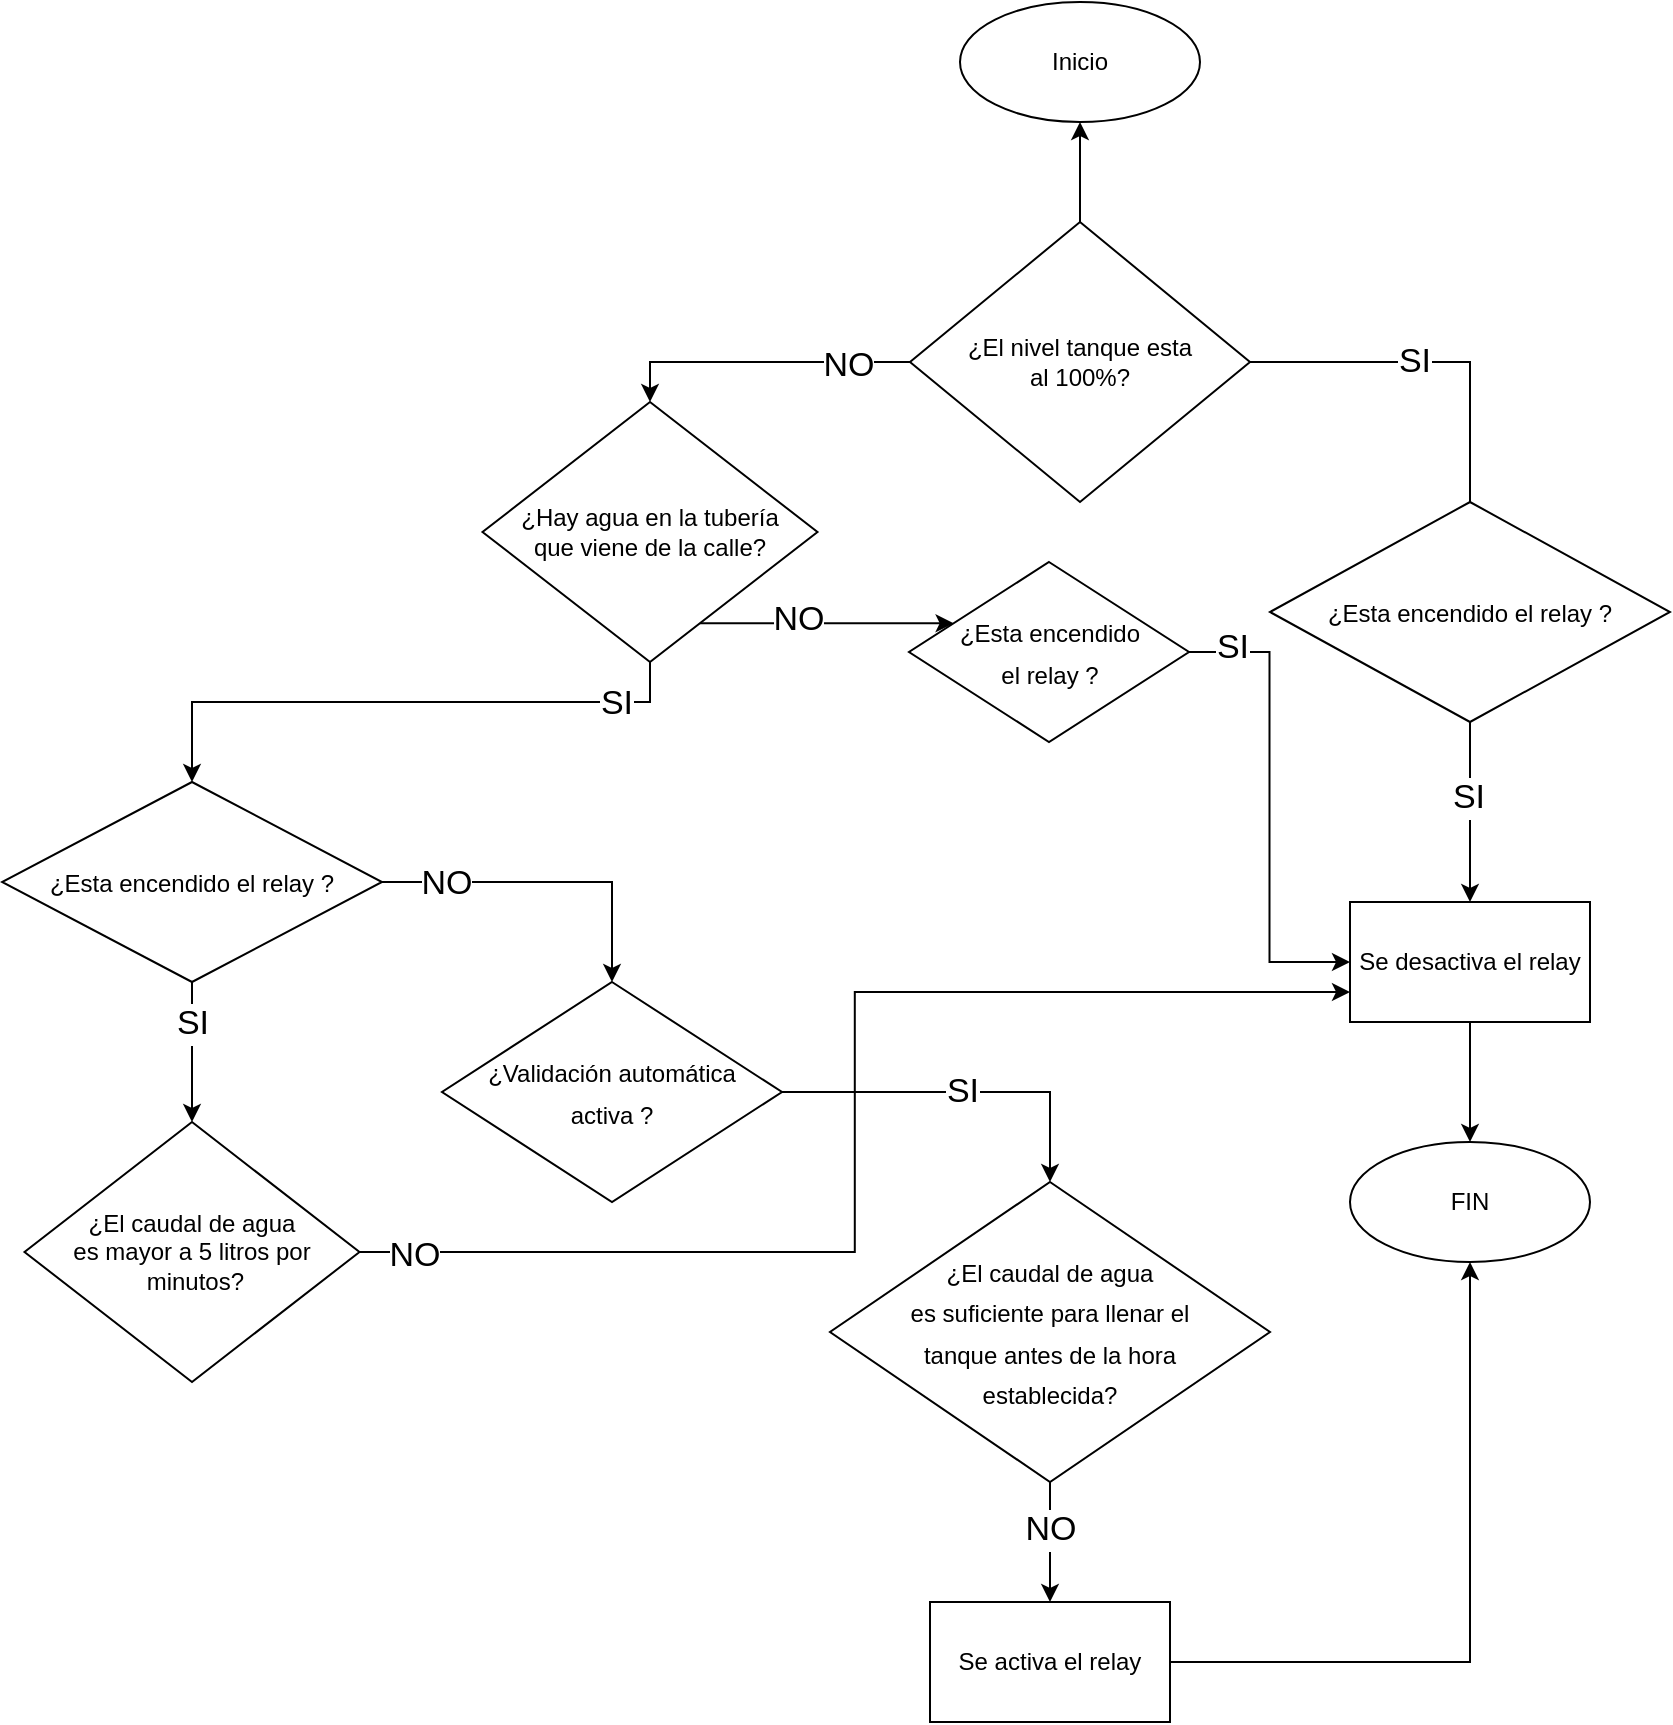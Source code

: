 <mxfile version="20.0.2" type="github">
  <diagram id="XMccEgg_2I5AYmfuxxWF" name="Page-1">
    <mxGraphModel dx="1513" dy="2091" grid="1" gridSize="10" guides="1" tooltips="1" connect="1" arrows="1" fold="1" page="1" pageScale="1" pageWidth="827" pageHeight="1169" math="0" shadow="0">
      <root>
        <mxCell id="0" />
        <mxCell id="1" parent="0" />
        <mxCell id="SRsSawWAYWnFvmfQ8JKs-2" style="edgeStyle=orthogonalEdgeStyle;rounded=0;orthogonalLoop=1;jettySize=auto;html=1;entryX=0.5;entryY=0;entryDx=0;entryDy=0;" parent="1" target="hKDp-RwPDXlJFt4NyMLu-3" edge="1">
          <mxGeometry relative="1" as="geometry">
            <mxPoint x="624" y="140" as="targetPoint" />
            <Array as="points">
              <mxPoint x="624" y="50" />
              <mxPoint x="624" y="170" />
            </Array>
            <mxPoint x="514" y="50" as="sourcePoint" />
          </mxGeometry>
        </mxCell>
        <mxCell id="SRsSawWAYWnFvmfQ8JKs-9" value="SI" style="edgeLabel;html=1;align=center;verticalAlign=middle;resizable=0;points=[];fontSize=17;" parent="SRsSawWAYWnFvmfQ8JKs-2" vertex="1" connectable="0">
          <mxGeometry x="-0.567" y="-3" relative="1" as="geometry">
            <mxPoint x="21" y="-3" as="offset" />
          </mxGeometry>
        </mxCell>
        <mxCell id="hKDp-RwPDXlJFt4NyMLu-36" value="" style="edgeStyle=orthogonalEdgeStyle;rounded=0;orthogonalLoop=1;jettySize=auto;html=1;fontSize=17;" parent="1" source="SRsSawWAYWnFvmfQ8JKs-1" target="hKDp-RwPDXlJFt4NyMLu-35" edge="1">
          <mxGeometry relative="1" as="geometry" />
        </mxCell>
        <mxCell id="IBwcr5gPt2FcrvwLxwh8-7" style="edgeStyle=orthogonalEdgeStyle;rounded=0;orthogonalLoop=1;jettySize=auto;html=1;entryX=0.5;entryY=0;entryDx=0;entryDy=0;fontSize=17;" edge="1" parent="1" source="SRsSawWAYWnFvmfQ8JKs-1" target="SRsSawWAYWnFvmfQ8JKs-14">
          <mxGeometry relative="1" as="geometry" />
        </mxCell>
        <mxCell id="IBwcr5gPt2FcrvwLxwh8-8" value="NO" style="edgeLabel;html=1;align=center;verticalAlign=middle;resizable=0;points=[];fontSize=17;" vertex="1" connectable="0" parent="IBwcr5gPt2FcrvwLxwh8-7">
          <mxGeometry x="-0.58" y="2" relative="1" as="geometry">
            <mxPoint as="offset" />
          </mxGeometry>
        </mxCell>
        <mxCell id="SRsSawWAYWnFvmfQ8JKs-1" value="¿El nivel tanque esta &lt;br&gt;al 100%?" style="rhombus;whiteSpace=wrap;html=1;" parent="1" vertex="1">
          <mxGeometry x="344" y="-20" width="170" height="140" as="geometry" />
        </mxCell>
        <mxCell id="SRsSawWAYWnFvmfQ8JKs-13" style="edgeStyle=orthogonalEdgeStyle;rounded=0;orthogonalLoop=1;jettySize=auto;html=1;fontSize=12;entryX=0.5;entryY=0;entryDx=0;entryDy=0;exitX=0.5;exitY=1;exitDx=0;exitDy=0;" parent="1" source="SRsSawWAYWnFvmfQ8JKs-11" target="SRsSawWAYWnFvmfQ8JKs-15" edge="1">
          <mxGeometry relative="1" as="geometry">
            <mxPoint x="110" y="480" as="targetPoint" />
            <mxPoint x="214" y="270" as="sourcePoint" />
            <Array as="points" />
          </mxGeometry>
        </mxCell>
        <mxCell id="hKDp-RwPDXlJFt4NyMLu-1" value="NO" style="edgeLabel;html=1;align=center;verticalAlign=middle;resizable=0;points=[];fontSize=17;" parent="SRsSawWAYWnFvmfQ8JKs-13" vertex="1" connectable="0">
          <mxGeometry x="-0.224" relative="1" as="geometry">
            <mxPoint as="offset" />
          </mxGeometry>
        </mxCell>
        <mxCell id="SRsSawWAYWnFvmfQ8JKs-11" value="&lt;span style=&quot;font-size: 12px;&quot;&gt;¿El caudal de agua &lt;br&gt;es suficiente para llenar el &lt;br&gt;tanque antes&amp;nbsp;de la hora &lt;br&gt;establecida?&lt;/span&gt;" style="rhombus;whiteSpace=wrap;html=1;fontSize=17;" parent="1" vertex="1">
          <mxGeometry x="304" y="460" width="220" height="150" as="geometry" />
        </mxCell>
        <mxCell id="hKDp-RwPDXlJFt4NyMLu-39" style="edgeStyle=orthogonalEdgeStyle;rounded=0;orthogonalLoop=1;jettySize=auto;html=1;entryX=0.5;entryY=1;entryDx=0;entryDy=0;fontSize=12;" parent="1" source="SRsSawWAYWnFvmfQ8JKs-15" target="hKDp-RwPDXlJFt4NyMLu-8" edge="1">
          <mxGeometry relative="1" as="geometry" />
        </mxCell>
        <mxCell id="SRsSawWAYWnFvmfQ8JKs-15" value="Se activa el relay" style="whiteSpace=wrap;html=1;" parent="1" vertex="1">
          <mxGeometry x="354" y="670" width="120" height="60" as="geometry" />
        </mxCell>
        <mxCell id="hKDp-RwPDXlJFt4NyMLu-9" value="" style="edgeStyle=orthogonalEdgeStyle;rounded=0;orthogonalLoop=1;jettySize=auto;html=1;fontSize=17;" parent="1" source="SRsSawWAYWnFvmfQ8JKs-21" target="hKDp-RwPDXlJFt4NyMLu-8" edge="1">
          <mxGeometry relative="1" as="geometry" />
        </mxCell>
        <mxCell id="SRsSawWAYWnFvmfQ8JKs-21" value="Se desactiva el relay" style="rounded=0;whiteSpace=wrap;html=1;" parent="1" vertex="1">
          <mxGeometry x="564" y="320" width="120" height="60" as="geometry" />
        </mxCell>
        <mxCell id="hKDp-RwPDXlJFt4NyMLu-4" style="edgeStyle=orthogonalEdgeStyle;rounded=0;orthogonalLoop=1;jettySize=auto;html=1;fontSize=12;exitX=0.5;exitY=1;exitDx=0;exitDy=0;" parent="1" source="hKDp-RwPDXlJFt4NyMLu-3" target="SRsSawWAYWnFvmfQ8JKs-21" edge="1">
          <mxGeometry relative="1" as="geometry">
            <mxPoint x="634" y="290" as="targetPoint" />
            <mxPoint x="634" y="244.5" as="sourcePoint" />
            <Array as="points">
              <mxPoint x="624" y="320" />
              <mxPoint x="624" y="320" />
            </Array>
          </mxGeometry>
        </mxCell>
        <mxCell id="hKDp-RwPDXlJFt4NyMLu-7" value="&lt;span style=&quot;font-size: 17px;&quot;&gt;SI&lt;/span&gt;" style="edgeLabel;html=1;align=center;verticalAlign=middle;resizable=0;points=[];fontSize=17;" parent="hKDp-RwPDXlJFt4NyMLu-4" vertex="1" connectable="0">
          <mxGeometry x="-0.167" relative="1" as="geometry">
            <mxPoint x="-1" as="offset" />
          </mxGeometry>
        </mxCell>
        <mxCell id="hKDp-RwPDXlJFt4NyMLu-3" value="&lt;font style=&quot;font-size: 12px;&quot;&gt;¿Esta encendido el relay ?&lt;/font&gt;" style="rhombus;whiteSpace=wrap;html=1;fontSize=17;" parent="1" vertex="1">
          <mxGeometry x="524" y="120" width="200" height="110" as="geometry" />
        </mxCell>
        <mxCell id="hKDp-RwPDXlJFt4NyMLu-8" value="FIN" style="ellipse;whiteSpace=wrap;html=1;rounded=0;" parent="1" vertex="1">
          <mxGeometry x="564" y="440" width="120" height="60" as="geometry" />
        </mxCell>
        <mxCell id="hKDp-RwPDXlJFt4NyMLu-25" style="edgeStyle=orthogonalEdgeStyle;rounded=0;orthogonalLoop=1;jettySize=auto;html=1;fontSize=17;startArrow=none;" parent="1" source="SRsSawWAYWnFvmfQ8JKs-14" target="hKDp-RwPDXlJFt4NyMLu-12" edge="1">
          <mxGeometry relative="1" as="geometry">
            <mxPoint x="214" y="260" as="targetPoint" />
            <Array as="points">
              <mxPoint x="214" y="135" />
            </Array>
          </mxGeometry>
        </mxCell>
        <mxCell id="IBwcr5gPt2FcrvwLxwh8-11" value="NO" style="edgeLabel;html=1;align=center;verticalAlign=middle;resizable=0;points=[];fontSize=17;" vertex="1" connectable="0" parent="hKDp-RwPDXlJFt4NyMLu-25">
          <mxGeometry x="-0.232" y="2" relative="1" as="geometry">
            <mxPoint as="offset" />
          </mxGeometry>
        </mxCell>
        <mxCell id="IBwcr5gPt2FcrvwLxwh8-36" style="edgeStyle=orthogonalEdgeStyle;rounded=0;orthogonalLoop=1;jettySize=auto;html=1;entryX=0;entryY=0.5;entryDx=0;entryDy=0;fontSize=17;" edge="1" parent="1" source="hKDp-RwPDXlJFt4NyMLu-12" target="SRsSawWAYWnFvmfQ8JKs-21">
          <mxGeometry relative="1" as="geometry" />
        </mxCell>
        <mxCell id="IBwcr5gPt2FcrvwLxwh8-37" value="SI" style="edgeLabel;html=1;align=center;verticalAlign=middle;resizable=0;points=[];fontSize=17;" vertex="1" connectable="0" parent="IBwcr5gPt2FcrvwLxwh8-36">
          <mxGeometry x="-0.747" y="2" relative="1" as="geometry">
            <mxPoint x="-9" as="offset" />
          </mxGeometry>
        </mxCell>
        <mxCell id="hKDp-RwPDXlJFt4NyMLu-12" value="&lt;font style=&quot;font-size: 12px;&quot;&gt;¿Esta encendido &lt;br&gt;el relay ?&lt;/font&gt;" style="rhombus;whiteSpace=wrap;html=1;fontSize=17;" parent="1" vertex="1">
          <mxGeometry x="343.5" y="150" width="140" height="90" as="geometry" />
        </mxCell>
        <mxCell id="IBwcr5gPt2FcrvwLxwh8-34" style="edgeStyle=orthogonalEdgeStyle;rounded=0;orthogonalLoop=1;jettySize=auto;html=1;entryX=0;entryY=0.75;entryDx=0;entryDy=0;fontSize=17;" edge="1" parent="1" source="hKDp-RwPDXlJFt4NyMLu-14" target="SRsSawWAYWnFvmfQ8JKs-21">
          <mxGeometry relative="1" as="geometry" />
        </mxCell>
        <mxCell id="IBwcr5gPt2FcrvwLxwh8-35" value="NO" style="edgeLabel;html=1;align=center;verticalAlign=middle;resizable=0;points=[];fontSize=17;" vertex="1" connectable="0" parent="IBwcr5gPt2FcrvwLxwh8-34">
          <mxGeometry x="-0.913" y="-2" relative="1" as="geometry">
            <mxPoint as="offset" />
          </mxGeometry>
        </mxCell>
        <mxCell id="hKDp-RwPDXlJFt4NyMLu-14" value="¿El caudal de agua &lt;br&gt;es&amp;nbsp;mayor a 5 litros por&lt;br&gt;&amp;nbsp;minutos?" style="rhombus;whiteSpace=wrap;html=1;fontSize=12;" parent="1" vertex="1">
          <mxGeometry x="-98.75" y="430" width="167.5" height="130" as="geometry" />
        </mxCell>
        <mxCell id="hKDp-RwPDXlJFt4NyMLu-35" value="Inicio" style="ellipse;whiteSpace=wrap;html=1;" parent="1" vertex="1">
          <mxGeometry x="369" y="-130" width="120" height="60" as="geometry" />
        </mxCell>
        <mxCell id="hKDp-RwPDXlJFt4NyMLu-37" value="&lt;font style=&quot;font-size: 12px;&quot;&gt;¿Validación automática &lt;br&gt;activa ?&lt;/font&gt;" style="rhombus;whiteSpace=wrap;html=1;fontSize=17;" parent="1" vertex="1">
          <mxGeometry x="110" y="360" width="170" height="110" as="geometry" />
        </mxCell>
        <mxCell id="hKDp-RwPDXlJFt4NyMLu-42" value="" style="endArrow=classic;html=1;rounded=0;fontSize=17;exitX=1;exitY=0.5;exitDx=0;exitDy=0;entryX=0.5;entryY=0;entryDx=0;entryDy=0;" parent="1" source="hKDp-RwPDXlJFt4NyMLu-37" target="SRsSawWAYWnFvmfQ8JKs-11" edge="1">
          <mxGeometry relative="1" as="geometry">
            <mxPoint x="270" y="340" as="sourcePoint" />
            <mxPoint x="370" y="340" as="targetPoint" />
            <Array as="points">
              <mxPoint x="414" y="415" />
            </Array>
          </mxGeometry>
        </mxCell>
        <mxCell id="hKDp-RwPDXlJFt4NyMLu-43" value="SI" style="edgeLabel;resizable=0;html=1;align=center;verticalAlign=middle;fontSize=17;" parent="hKDp-RwPDXlJFt4NyMLu-42" connectable="0" vertex="1">
          <mxGeometry relative="1" as="geometry" />
        </mxCell>
        <mxCell id="IBwcr5gPt2FcrvwLxwh8-12" style="edgeStyle=orthogonalEdgeStyle;rounded=0;orthogonalLoop=1;jettySize=auto;html=1;exitX=0.5;exitY=1;exitDx=0;exitDy=0;fontSize=17;entryX=0.5;entryY=0;entryDx=0;entryDy=0;" edge="1" parent="1" source="SRsSawWAYWnFvmfQ8JKs-14" target="IBwcr5gPt2FcrvwLxwh8-19">
          <mxGeometry relative="1" as="geometry">
            <mxPoint x="214" y="270" as="targetPoint" />
            <Array as="points">
              <mxPoint x="214" y="220" />
              <mxPoint x="-15" y="220" />
            </Array>
          </mxGeometry>
        </mxCell>
        <mxCell id="IBwcr5gPt2FcrvwLxwh8-13" value="SI" style="edgeLabel;html=1;align=center;verticalAlign=middle;resizable=0;points=[];fontSize=17;" vertex="1" connectable="0" parent="IBwcr5gPt2FcrvwLxwh8-12">
          <mxGeometry x="-0.278" y="1" relative="1" as="geometry">
            <mxPoint x="67" as="offset" />
          </mxGeometry>
        </mxCell>
        <mxCell id="SRsSawWAYWnFvmfQ8JKs-14" value="¿Hay agua en la tubería &lt;br&gt;que viene de la calle?" style="rhombus;whiteSpace=wrap;html=1;fontSize=12;" parent="1" vertex="1">
          <mxGeometry x="130.25" y="70" width="167.5" height="130" as="geometry" />
        </mxCell>
        <mxCell id="IBwcr5gPt2FcrvwLxwh8-22" style="edgeStyle=orthogonalEdgeStyle;rounded=0;orthogonalLoop=1;jettySize=auto;html=1;entryX=0.5;entryY=0;entryDx=0;entryDy=0;fontSize=17;" edge="1" parent="1" source="IBwcr5gPt2FcrvwLxwh8-19" target="hKDp-RwPDXlJFt4NyMLu-14">
          <mxGeometry relative="1" as="geometry" />
        </mxCell>
        <mxCell id="IBwcr5gPt2FcrvwLxwh8-24" value="SI" style="edgeLabel;html=1;align=center;verticalAlign=middle;resizable=0;points=[];fontSize=17;" vertex="1" connectable="0" parent="IBwcr5gPt2FcrvwLxwh8-22">
          <mxGeometry x="-0.656" relative="1" as="geometry">
            <mxPoint y="9" as="offset" />
          </mxGeometry>
        </mxCell>
        <mxCell id="IBwcr5gPt2FcrvwLxwh8-31" style="edgeStyle=orthogonalEdgeStyle;rounded=0;orthogonalLoop=1;jettySize=auto;html=1;entryX=0.5;entryY=0;entryDx=0;entryDy=0;fontSize=17;" edge="1" parent="1" source="IBwcr5gPt2FcrvwLxwh8-19" target="hKDp-RwPDXlJFt4NyMLu-37">
          <mxGeometry relative="1" as="geometry" />
        </mxCell>
        <mxCell id="IBwcr5gPt2FcrvwLxwh8-32" value="NO" style="edgeLabel;html=1;align=center;verticalAlign=middle;resizable=0;points=[];fontSize=17;" vertex="1" connectable="0" parent="IBwcr5gPt2FcrvwLxwh8-31">
          <mxGeometry x="-0.616" y="-1" relative="1" as="geometry">
            <mxPoint as="offset" />
          </mxGeometry>
        </mxCell>
        <mxCell id="IBwcr5gPt2FcrvwLxwh8-19" value="&lt;font style=&quot;font-size: 12px;&quot;&gt;¿Esta encendido el relay&amp;nbsp;?&lt;/font&gt;" style="rhombus;whiteSpace=wrap;html=1;fontSize=17;" vertex="1" parent="1">
          <mxGeometry x="-110" y="260" width="190" height="100" as="geometry" />
        </mxCell>
      </root>
    </mxGraphModel>
  </diagram>
</mxfile>
